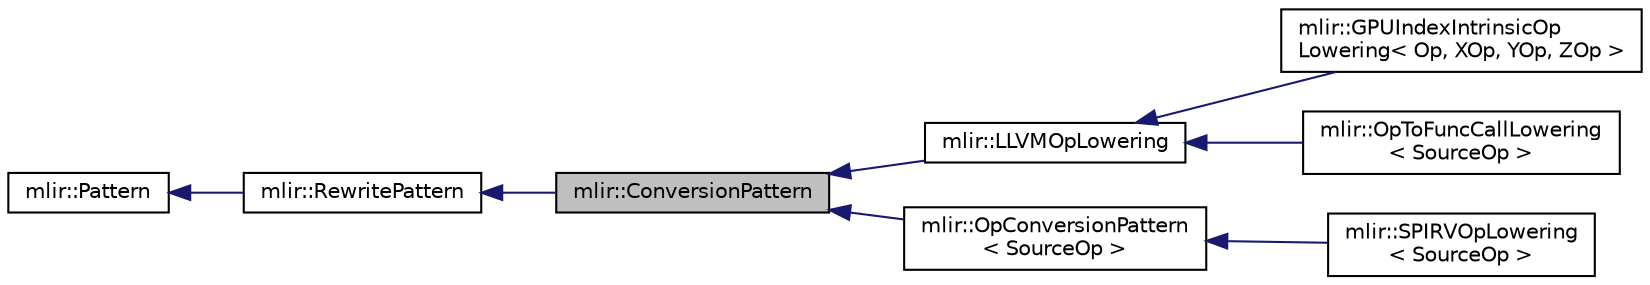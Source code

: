 digraph "mlir::ConversionPattern"
{
  bgcolor="transparent";
  edge [fontname="Helvetica",fontsize="10",labelfontname="Helvetica",labelfontsize="10"];
  node [fontname="Helvetica",fontsize="10",shape=record];
  rankdir="LR";
  Node0 [label="mlir::ConversionPattern",height=0.2,width=0.4,color="black", fillcolor="grey75", style="filled", fontcolor="black"];
  Node1 -> Node0 [dir="back",color="midnightblue",fontsize="10",style="solid",fontname="Helvetica"];
  Node1 [label="mlir::RewritePattern",height=0.2,width=0.4,color="black",URL="$classmlir_1_1RewritePattern.html",tooltip="RewritePattern is the common base class for all DAG to DAG replacements. "];
  Node2 -> Node1 [dir="back",color="midnightblue",fontsize="10",style="solid",fontname="Helvetica"];
  Node2 [label="mlir::Pattern",height=0.2,width=0.4,color="black",URL="$classmlir_1_1Pattern.html",tooltip="Instances of Pattern can be matched against SSA IR. "];
  Node0 -> Node3 [dir="back",color="midnightblue",fontsize="10",style="solid",fontname="Helvetica"];
  Node3 [label="mlir::LLVMOpLowering",height=0.2,width=0.4,color="black",URL="$classmlir_1_1LLVMOpLowering.html",tooltip="Base class for operation conversions targeting the LLVM IR dialect. "];
  Node3 -> Node4 [dir="back",color="midnightblue",fontsize="10",style="solid",fontname="Helvetica"];
  Node4 [label="mlir::GPUIndexIntrinsicOp\lLowering\< Op, XOp, YOp, ZOp \>",height=0.2,width=0.4,color="black",URL="$structmlir_1_1GPUIndexIntrinsicOpLowering.html"];
  Node3 -> Node5 [dir="back",color="midnightblue",fontsize="10",style="solid",fontname="Helvetica"];
  Node5 [label="mlir::OpToFuncCallLowering\l\< SourceOp \>",height=0.2,width=0.4,color="black",URL="$structmlir_1_1OpToFuncCallLowering.html",tooltip="Rewriting that replace SourceOp with a CallOp to f32Func or f64Func depending on the element type tha..."];
  Node0 -> Node6 [dir="back",color="midnightblue",fontsize="10",style="solid",fontname="Helvetica"];
  Node6 [label="mlir::OpConversionPattern\l\< SourceOp \>",height=0.2,width=0.4,color="black",URL="$structmlir_1_1OpConversionPattern.html",tooltip="OpConversionPattern is a wrapper around ConversionPattern that allows for matching and rewriting agai..."];
  Node6 -> Node7 [dir="back",color="midnightblue",fontsize="10",style="solid",fontname="Helvetica"];
  Node7 [label="mlir::SPIRVOpLowering\l\< SourceOp \>",height=0.2,width=0.4,color="black",URL="$classmlir_1_1SPIRVOpLowering.html",tooltip="Base class to define a conversion pattern to lower SourceOp into SPIR-V. "];
}
